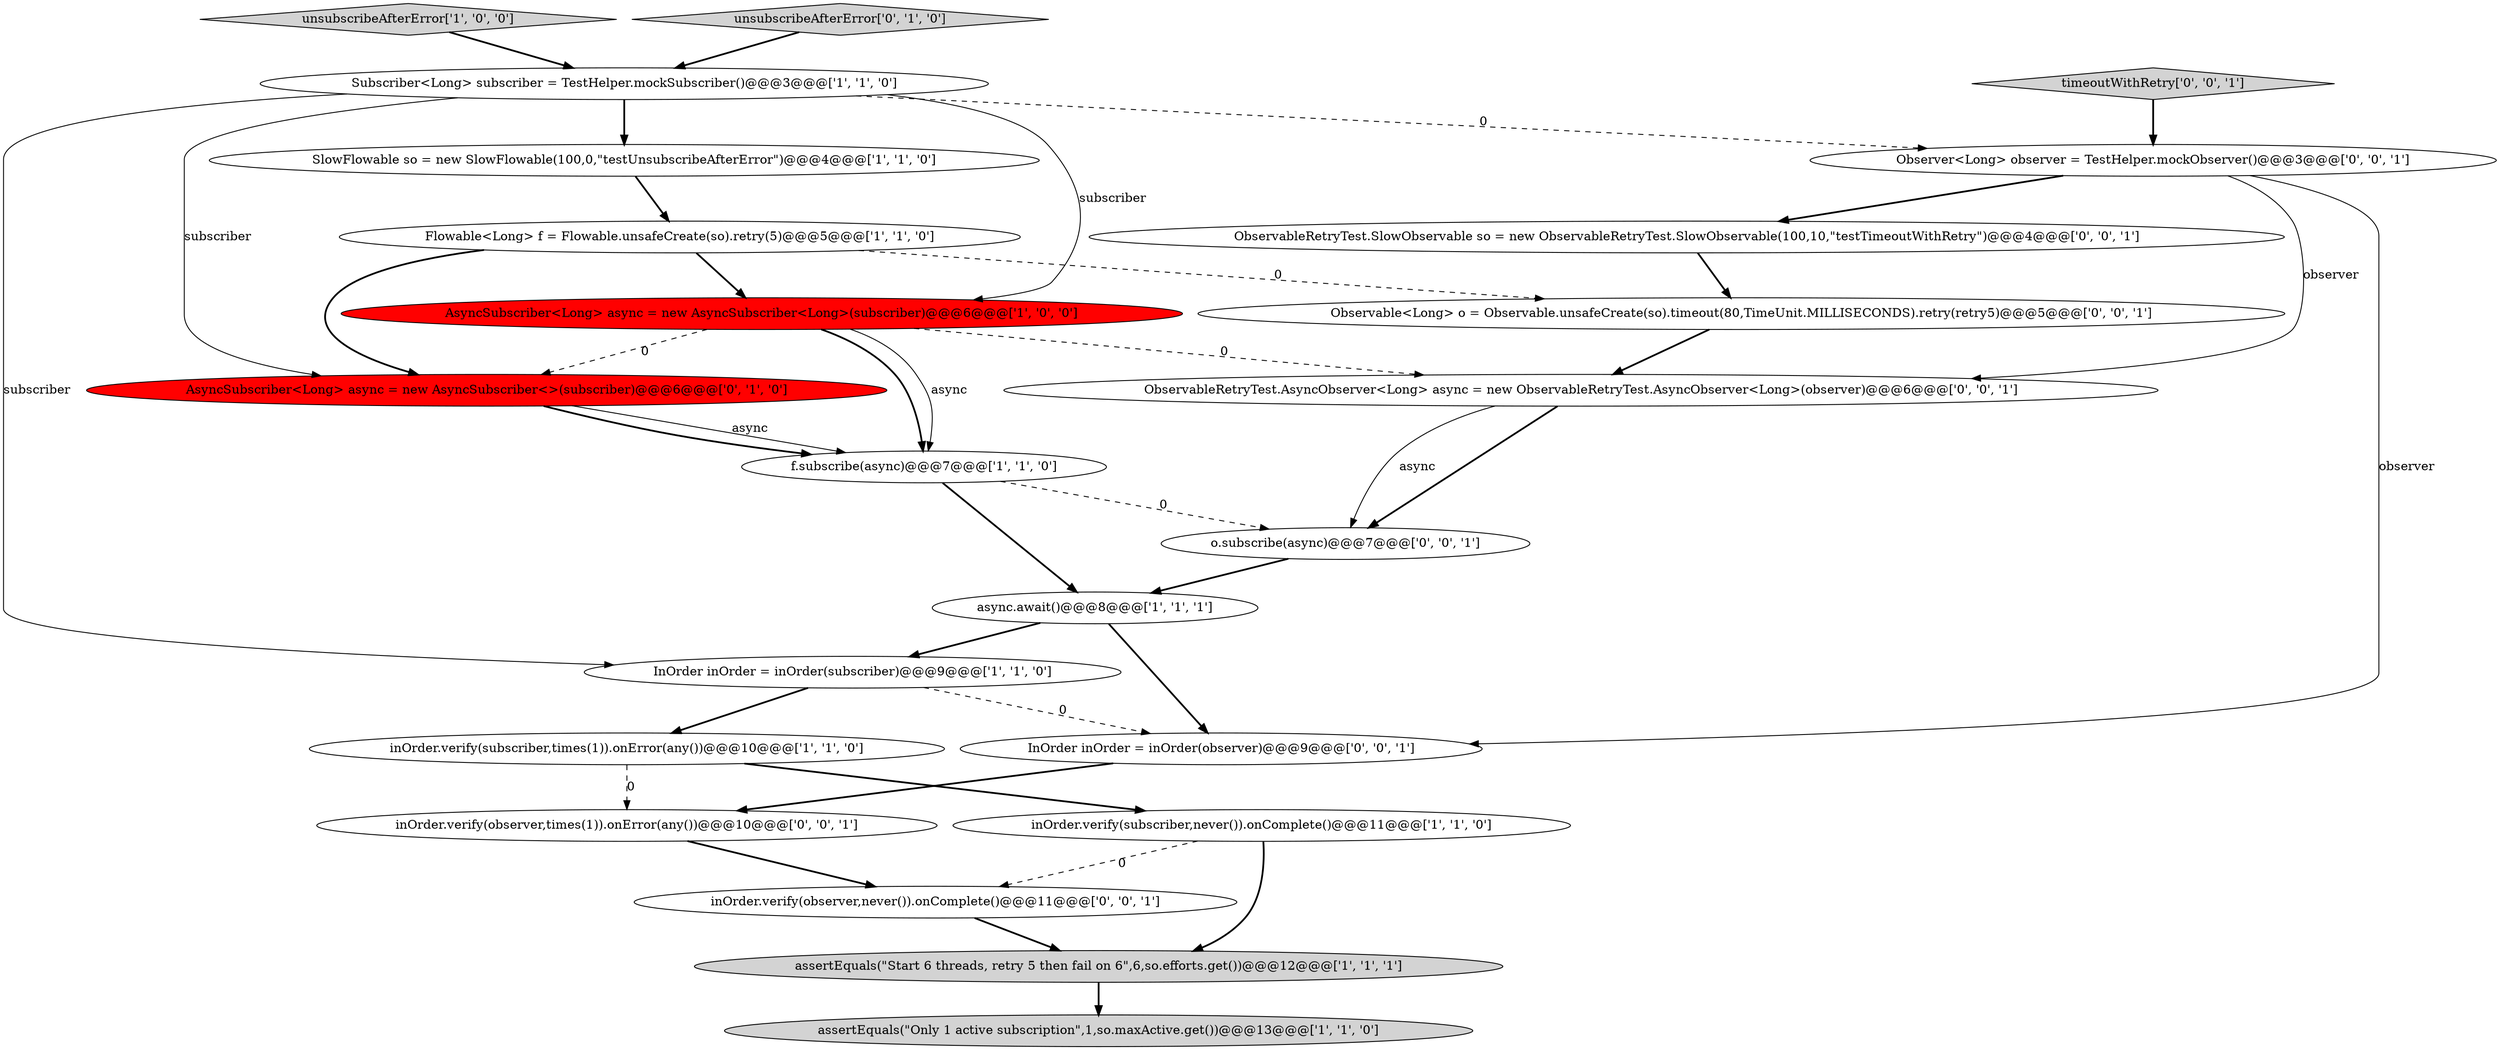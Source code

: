 digraph {
9 [style = filled, label = "unsubscribeAfterError['1', '0', '0']", fillcolor = lightgray, shape = diamond image = "AAA0AAABBB1BBB"];
3 [style = filled, label = "f.subscribe(async)@@@7@@@['1', '1', '0']", fillcolor = white, shape = ellipse image = "AAA0AAABBB1BBB"];
17 [style = filled, label = "ObservableRetryTest.AsyncObserver<Long> async = new ObservableRetryTest.AsyncObserver<Long>(observer)@@@6@@@['0', '0', '1']", fillcolor = white, shape = ellipse image = "AAA0AAABBB3BBB"];
0 [style = filled, label = "Flowable<Long> f = Flowable.unsafeCreate(so).retry(5)@@@5@@@['1', '1', '0']", fillcolor = white, shape = ellipse image = "AAA0AAABBB1BBB"];
21 [style = filled, label = "inOrder.verify(observer,times(1)).onError(any())@@@10@@@['0', '0', '1']", fillcolor = white, shape = ellipse image = "AAA0AAABBB3BBB"];
1 [style = filled, label = "InOrder inOrder = inOrder(subscriber)@@@9@@@['1', '1', '0']", fillcolor = white, shape = ellipse image = "AAA0AAABBB1BBB"];
11 [style = filled, label = "async.await()@@@8@@@['1', '1', '1']", fillcolor = white, shape = ellipse image = "AAA0AAABBB1BBB"];
13 [style = filled, label = "unsubscribeAfterError['0', '1', '0']", fillcolor = lightgray, shape = diamond image = "AAA0AAABBB2BBB"];
18 [style = filled, label = "timeoutWithRetry['0', '0', '1']", fillcolor = lightgray, shape = diamond image = "AAA0AAABBB3BBB"];
4 [style = filled, label = "assertEquals(\"Start 6 threads, retry 5 then fail on 6\",6,so.efforts.get())@@@12@@@['1', '1', '1']", fillcolor = lightgray, shape = ellipse image = "AAA0AAABBB1BBB"];
15 [style = filled, label = "Observer<Long> observer = TestHelper.mockObserver()@@@3@@@['0', '0', '1']", fillcolor = white, shape = ellipse image = "AAA0AAABBB3BBB"];
6 [style = filled, label = "inOrder.verify(subscriber,times(1)).onError(any())@@@10@@@['1', '1', '0']", fillcolor = white, shape = ellipse image = "AAA0AAABBB1BBB"];
20 [style = filled, label = "ObservableRetryTest.SlowObservable so = new ObservableRetryTest.SlowObservable(100,10,\"testTimeoutWithRetry\")@@@4@@@['0', '0', '1']", fillcolor = white, shape = ellipse image = "AAA0AAABBB3BBB"];
19 [style = filled, label = "o.subscribe(async)@@@7@@@['0', '0', '1']", fillcolor = white, shape = ellipse image = "AAA0AAABBB3BBB"];
14 [style = filled, label = "inOrder.verify(observer,never()).onComplete()@@@11@@@['0', '0', '1']", fillcolor = white, shape = ellipse image = "AAA0AAABBB3BBB"];
22 [style = filled, label = "InOrder inOrder = inOrder(observer)@@@9@@@['0', '0', '1']", fillcolor = white, shape = ellipse image = "AAA0AAABBB3BBB"];
10 [style = filled, label = "AsyncSubscriber<Long> async = new AsyncSubscriber<Long>(subscriber)@@@6@@@['1', '0', '0']", fillcolor = red, shape = ellipse image = "AAA1AAABBB1BBB"];
12 [style = filled, label = "AsyncSubscriber<Long> async = new AsyncSubscriber<>(subscriber)@@@6@@@['0', '1', '0']", fillcolor = red, shape = ellipse image = "AAA1AAABBB2BBB"];
7 [style = filled, label = "inOrder.verify(subscriber,never()).onComplete()@@@11@@@['1', '1', '0']", fillcolor = white, shape = ellipse image = "AAA0AAABBB1BBB"];
8 [style = filled, label = "Subscriber<Long> subscriber = TestHelper.mockSubscriber()@@@3@@@['1', '1', '0']", fillcolor = white, shape = ellipse image = "AAA0AAABBB1BBB"];
5 [style = filled, label = "SlowFlowable so = new SlowFlowable(100,0,\"testUnsubscribeAfterError\")@@@4@@@['1', '1', '0']", fillcolor = white, shape = ellipse image = "AAA0AAABBB1BBB"];
2 [style = filled, label = "assertEquals(\"Only 1 active subscription\",1,so.maxActive.get())@@@13@@@['1', '1', '0']", fillcolor = lightgray, shape = ellipse image = "AAA0AAABBB1BBB"];
16 [style = filled, label = "Observable<Long> o = Observable.unsafeCreate(so).timeout(80,TimeUnit.MILLISECONDS).retry(retry5)@@@5@@@['0', '0', '1']", fillcolor = white, shape = ellipse image = "AAA0AAABBB3BBB"];
6->21 [style = dashed, label="0"];
11->1 [style = bold, label=""];
15->17 [style = solid, label="observer"];
7->14 [style = dashed, label="0"];
0->12 [style = bold, label=""];
8->15 [style = dashed, label="0"];
18->15 [style = bold, label=""];
10->12 [style = dashed, label="0"];
3->11 [style = bold, label=""];
22->21 [style = bold, label=""];
0->16 [style = dashed, label="0"];
10->3 [style = bold, label=""];
19->11 [style = bold, label=""];
4->2 [style = bold, label=""];
7->4 [style = bold, label=""];
16->17 [style = bold, label=""];
9->8 [style = bold, label=""];
17->19 [style = bold, label=""];
15->22 [style = solid, label="observer"];
1->22 [style = dashed, label="0"];
3->19 [style = dashed, label="0"];
12->3 [style = solid, label="async"];
0->10 [style = bold, label=""];
1->6 [style = bold, label=""];
14->4 [style = bold, label=""];
20->16 [style = bold, label=""];
8->5 [style = bold, label=""];
5->0 [style = bold, label=""];
15->20 [style = bold, label=""];
8->1 [style = solid, label="subscriber"];
10->17 [style = dashed, label="0"];
11->22 [style = bold, label=""];
8->10 [style = solid, label="subscriber"];
12->3 [style = bold, label=""];
8->12 [style = solid, label="subscriber"];
10->3 [style = solid, label="async"];
13->8 [style = bold, label=""];
6->7 [style = bold, label=""];
17->19 [style = solid, label="async"];
21->14 [style = bold, label=""];
}
